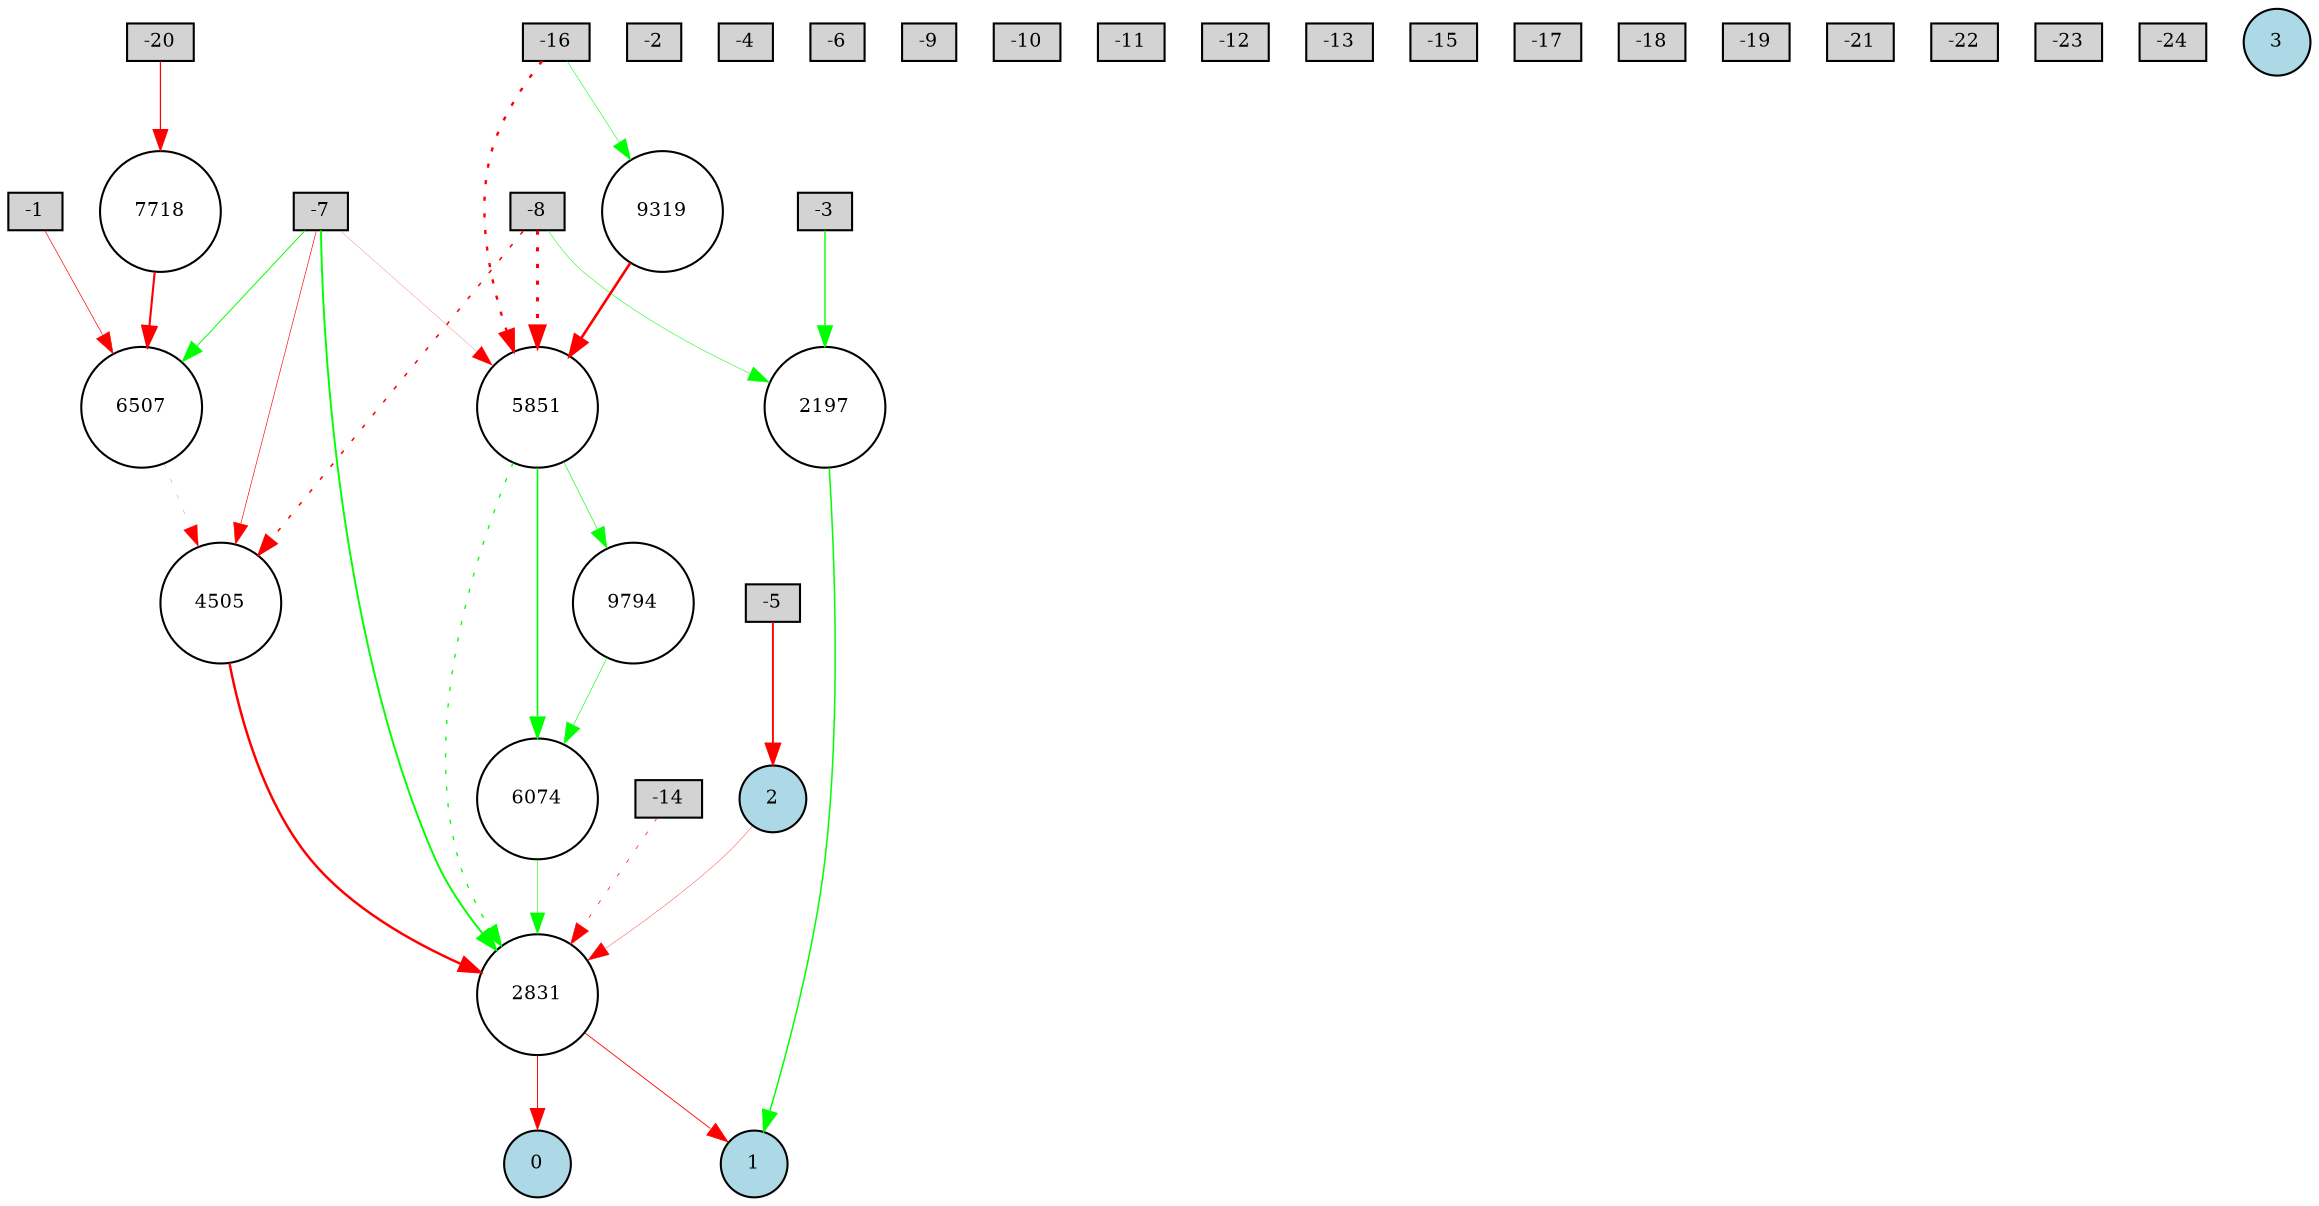 digraph {
	node [fontsize=9 height=0.2 shape=circle width=0.2]
	-1 [fillcolor=lightgray shape=box style=filled]
	-2 [fillcolor=lightgray shape=box style=filled]
	-3 [fillcolor=lightgray shape=box style=filled]
	-4 [fillcolor=lightgray shape=box style=filled]
	-5 [fillcolor=lightgray shape=box style=filled]
	-6 [fillcolor=lightgray shape=box style=filled]
	-7 [fillcolor=lightgray shape=box style=filled]
	-8 [fillcolor=lightgray shape=box style=filled]
	-9 [fillcolor=lightgray shape=box style=filled]
	-10 [fillcolor=lightgray shape=box style=filled]
	-11 [fillcolor=lightgray shape=box style=filled]
	-12 [fillcolor=lightgray shape=box style=filled]
	-13 [fillcolor=lightgray shape=box style=filled]
	-14 [fillcolor=lightgray shape=box style=filled]
	-15 [fillcolor=lightgray shape=box style=filled]
	-16 [fillcolor=lightgray shape=box style=filled]
	-17 [fillcolor=lightgray shape=box style=filled]
	-18 [fillcolor=lightgray shape=box style=filled]
	-19 [fillcolor=lightgray shape=box style=filled]
	-20 [fillcolor=lightgray shape=box style=filled]
	-21 [fillcolor=lightgray shape=box style=filled]
	-22 [fillcolor=lightgray shape=box style=filled]
	-23 [fillcolor=lightgray shape=box style=filled]
	-24 [fillcolor=lightgray shape=box style=filled]
	0 [fillcolor=lightblue style=filled]
	1 [fillcolor=lightblue style=filled]
	2 [fillcolor=lightblue style=filled]
	3 [fillcolor=lightblue style=filled]
	9794 [fillcolor=white style=filled]
	7718 [fillcolor=white style=filled]
	9319 [fillcolor=white style=filled]
	6507 [fillcolor=white style=filled]
	2831 [fillcolor=white style=filled]
	2197 [fillcolor=white style=filled]
	4505 [fillcolor=white style=filled]
	6074 [fillcolor=white style=filled]
	5851 [fillcolor=white style=filled]
	6074 -> 2831 [color=green penwidth=0.2762226392145055 style=solid]
	-7 -> 6507 [color=green penwidth=0.4688545754170581 style=solid]
	9319 -> 5851 [color=red penwidth=1.2592919632726494 style=solid]
	7718 -> 6507 [color=red penwidth=1.0159623829922322 style=solid]
	5851 -> 2831 [color=green penwidth=0.6386579958488127 style=dotted]
	-8 -> 5851 [color=red penwidth=1.4810410163856718 style=dotted]
	-7 -> 4505 [color=red penwidth=0.30758657055221256 style=solid]
	-8 -> 4505 [color=red penwidth=0.7301022503068332 style=dotted]
	-16 -> 5851 [color=red penwidth=1.1478035676072864 style=dotted]
	-7 -> 2831 [color=green penwidth=0.9255263980558107 style=solid]
	5851 -> 9794 [color=green penwidth=0.30000000000000004 style=solid]
	2831 -> 1 [color=red penwidth=0.4203981263957507 style=solid]
	-8 -> 2197 [color=green penwidth=0.2503159042289378 style=solid]
	-16 -> 9319 [color=green penwidth=0.25799816169606604 style=solid]
	5851 -> 6074 [color=green penwidth=0.7835570317209296 style=solid]
	6507 -> 4505 [color=red penwidth=0.12084666061941528 style=dotted]
	-14 -> 2831 [color=red penwidth=0.3290961064868613 style=dotted]
	2197 -> 1 [color=green penwidth=0.7248252964513118 style=solid]
	2831 -> 0 [color=red penwidth=0.45221436522432745 style=solid]
	-3 -> 2197 [color=green penwidth=0.666599028606259 style=solid]
	-1 -> 6507 [color=red penwidth=0.32495761135200496 style=solid]
	-7 -> 5851 [color=red penwidth=0.10283047487145174 style=solid]
	4505 -> 2831 [color=red penwidth=1.1818808182444918 style=solid]
	2 -> 2831 [color=red penwidth=0.16650542887595116 style=solid]
	-5 -> 2 [color=red penwidth=0.9078359898430424 style=solid]
	9794 -> 6074 [color=green penwidth=0.2917874895792628 style=solid]
	-20 -> 7718 [color=red penwidth=0.5896562382356758 style=solid]
}
